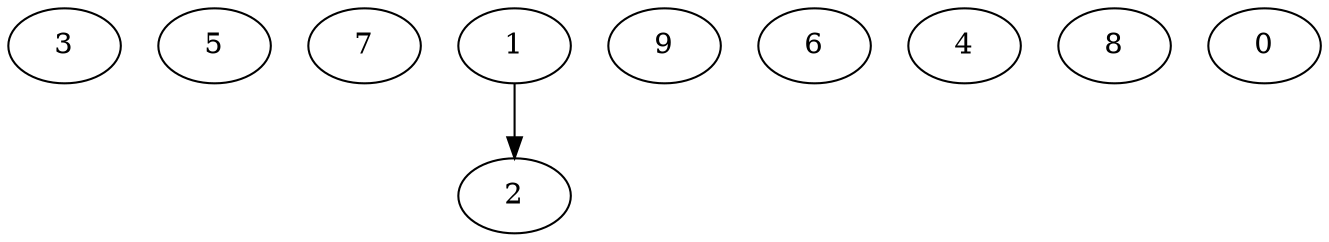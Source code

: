 digraph "Independent_Nodes_10_WeightType_Random#1" {
	graph ["Duplicate states"=0,
		GraphType=Independent,
		"Max states in OPEN"=0,
		Modes="120000ms; topo-ordered tasks, ; Pruning: task equivalence, fixed order ready list, ; F-value: ; Optimisation: best schedule length (\
SL) optimisation on equal, ",
		NumberOfTasks=10,
		"Pruned using list schedule length"=315,
		"States removed from OPEN"=0,
		TargetSystem="Heterogeneous-4-2",
		"Time to schedule (ms)"=120,
		"Total idle time"=0,
		"Total schedule length"=2400,
		"Total sequential time"=59,
		"Total states created"=746
	];
	3	["Finish time"=10,
		Processor=0,
		"Start time"=0,
		Weight=10];
	5	["Finish time"=1010,
		Processor=0,
		"Start time"=1000,
		Weight=10];
	7	["Finish time"=8,
		Processor=1,
		"Start time"=0,
		Weight=8];
	2	["Finish time"=7,
		Processor=2,
		"Start time"=0,
		Weight=7];
	9	["Finish time"=6,
		Processor=3,
		"Start time"=0,
		Weight=6];
	6	["Finish time"=1405,
		Processor=2,
		"Start time"=1400,
		Weight=5];
	1	["Finish time"=2004,
		Processor=0,
		"Start time"=2000,
		Weight=4];
	4	["Finish time"=1604,
		Processor=1,
		"Start time"=1600,
		Weight=4];
	8	["Finish time"=1203,
		Processor=3,
		"Start time"=1200,
		Weight=3];
	0	["Finish time"=1802,
		Processor=3,
		"Start time"=1800,
		Weight=2];
	1 -> 2 [Weight = 1];
}
